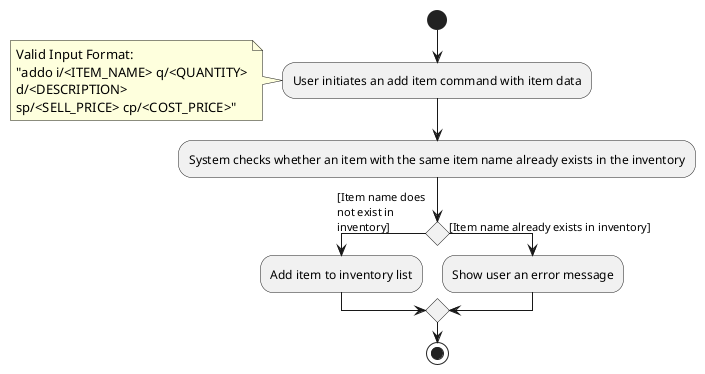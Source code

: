@startuml
skinparam conditionStyle diamond

start
:User initiates an add item command with item data;
note :Valid Input Format: \n"addo i/<ITEM_NAME> q/<QUANTITY>\nd/<DESCRIPTION>\nsp/<SELL_PRICE> cp/<COST_PRICE>"
:System checks whether an item with the same item name already exists in the inventory;
if () then ([Item name does\nnot exist in\ninventory])
  :Add item to inventory list;

else ([Item name already exists in inventory])
  :Show user an error message;
endif

stop

@enduml
